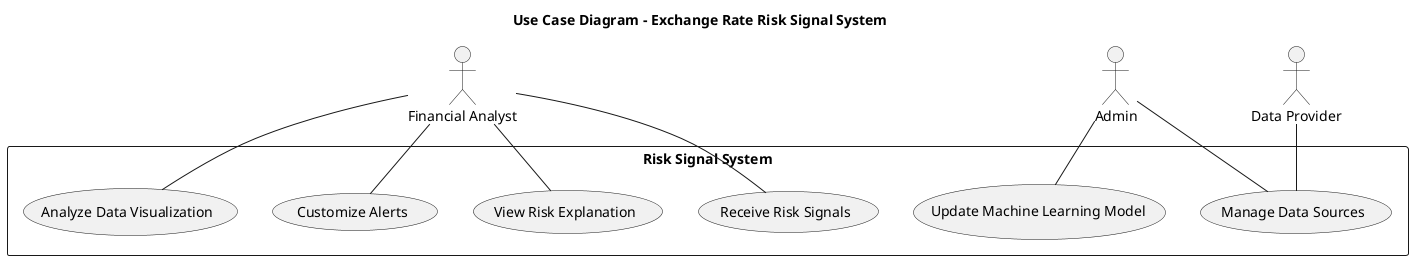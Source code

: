 @startuml
title Use Case Diagram - Exchange Rate Risk Signal System

actor "Financial Analyst" as Analyst
actor "Admin" as Admin
actor "Data Provider" as Provider

rectangle "Risk Signal System" {
  usecase "Receive Risk Signals" as U1
  usecase "View Risk Explanation" as U2
  usecase "Customize Alerts" as U3
  usecase "Analyze Data Visualization" as U4
  usecase "Manage Data Sources" as U5
  usecase "Update Machine Learning Model" as U6
}

Analyst -- U1
Analyst -- U2
Analyst -- U3
Analyst -- U4
Admin -- U5
Admin -- U6
Provider -- U5

@enduml
